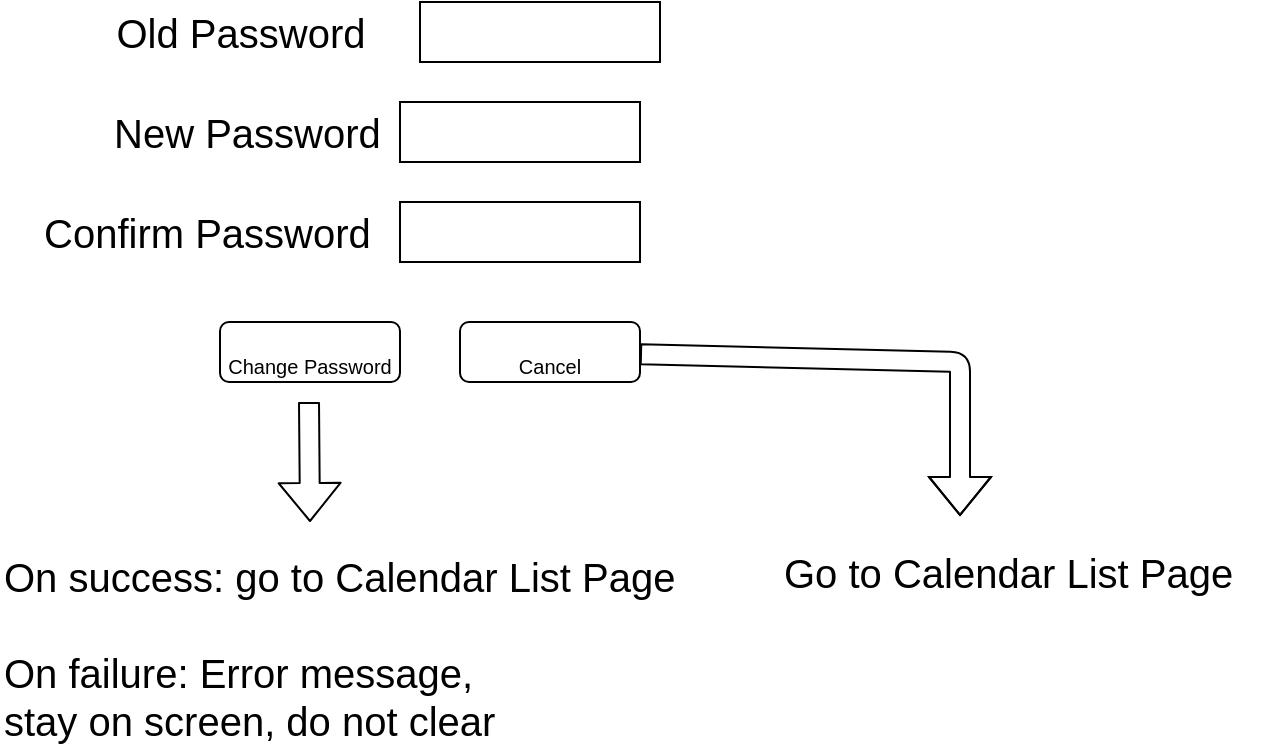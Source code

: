 <mxfile version="12.6.5" type="device"><diagram id="dHloeyhbql_dtzrPkQ8i" name="Page-1"><mxGraphModel dx="946" dy="625" grid="1" gridSize="10" guides="1" tooltips="1" connect="1" arrows="1" fold="1" page="1" pageScale="1" pageWidth="850" pageHeight="1100" math="0" shadow="0"><root><mxCell id="0"/><mxCell id="1" parent="0"/><mxCell id="xniOThQIis4SbMdHe_oR-2" value="" style="rounded=0;whiteSpace=wrap;html=1;" parent="1" vertex="1"><mxGeometry x="290" y="20" width="120" height="30" as="geometry"/></mxCell><mxCell id="xniOThQIis4SbMdHe_oR-3" value="Old Password" style="text;html=1;align=center;verticalAlign=middle;resizable=0;points=[];autosize=1;fontSize=20;" parent="1" vertex="1"><mxGeometry x="130" y="20" width="140" height="30" as="geometry"/></mxCell><mxCell id="xniOThQIis4SbMdHe_oR-4" value="" style="rounded=0;whiteSpace=wrap;html=1;" parent="1" vertex="1"><mxGeometry x="280" y="70" width="120" height="30" as="geometry"/></mxCell><mxCell id="xniOThQIis4SbMdHe_oR-5" value="New Password" style="text;html=1;align=left;verticalAlign=middle;resizable=0;points=[];autosize=1;fontSize=20;" parent="1" vertex="1"><mxGeometry x="135" y="70" width="150" height="30" as="geometry"/></mxCell><mxCell id="xniOThQIis4SbMdHe_oR-9" value="&lt;font size=&quot;1&quot;&gt;Change Password&lt;/font&gt;" style="rounded=1;whiteSpace=wrap;html=1;strokeColor=#000000;fontSize=30;" parent="1" vertex="1"><mxGeometry x="190" y="180" width="90" height="30" as="geometry"/></mxCell><mxCell id="xniOThQIis4SbMdHe_oR-10" value="&lt;font size=&quot;1&quot;&gt;Cancel&lt;/font&gt;" style="rounded=1;whiteSpace=wrap;html=1;strokeColor=#000000;fontSize=30;" parent="1" vertex="1"><mxGeometry x="310" y="180" width="90" height="30" as="geometry"/></mxCell><mxCell id="xniOThQIis4SbMdHe_oR-11" value="" style="shape=flexArrow;endArrow=classic;html=1;fontSize=20;" parent="1" edge="1"><mxGeometry width="50" height="50" relative="1" as="geometry"><mxPoint x="234.5" y="220" as="sourcePoint"/><mxPoint x="235" y="280" as="targetPoint"/></mxGeometry></mxCell><mxCell id="xniOThQIis4SbMdHe_oR-12" value="" style="shape=flexArrow;endArrow=classic;html=1;fontSize=20;" parent="1" source="xniOThQIis4SbMdHe_oR-10" edge="1"><mxGeometry width="50" height="50" relative="1" as="geometry"><mxPoint x="349.5" y="220" as="sourcePoint"/><mxPoint x="560" y="277" as="targetPoint"/><Array as="points"><mxPoint x="560" y="200"/></Array></mxGeometry></mxCell><mxCell id="xniOThQIis4SbMdHe_oR-13" value="On success: go to Calendar List Page&lt;br&gt;&lt;div&gt;&lt;span&gt;&lt;br&gt;&lt;/span&gt;&lt;/div&gt;&lt;div&gt;&lt;span&gt;On failure: Error message,&lt;/span&gt;&lt;/div&gt;&lt;div&gt;&lt;span&gt;stay on screen, do not clear&lt;/span&gt;&lt;/div&gt;" style="text;html=1;align=left;verticalAlign=middle;resizable=0;points=[];autosize=1;fontSize=20;" parent="1" vertex="1"><mxGeometry x="80" y="293" width="350" height="100" as="geometry"/></mxCell><mxCell id="xniOThQIis4SbMdHe_oR-14" value="Go to Calendar List Page" style="text;html=1;align=left;verticalAlign=middle;resizable=0;points=[];autosize=1;fontSize=20;" parent="1" vertex="1"><mxGeometry x="470" y="290" width="240" height="30" as="geometry"/></mxCell><mxCell id="kSbkuhOXPo5o1DNpL99q-1" value="" style="rounded=0;whiteSpace=wrap;html=1;" vertex="1" parent="1"><mxGeometry x="280" y="120" width="120" height="30" as="geometry"/></mxCell><mxCell id="kSbkuhOXPo5o1DNpL99q-2" value="Confirm Password" style="text;html=1;align=left;verticalAlign=middle;resizable=0;points=[];autosize=1;fontSize=20;" vertex="1" parent="1"><mxGeometry x="100" y="120" width="180" height="30" as="geometry"/></mxCell></root></mxGraphModel></diagram></mxfile>